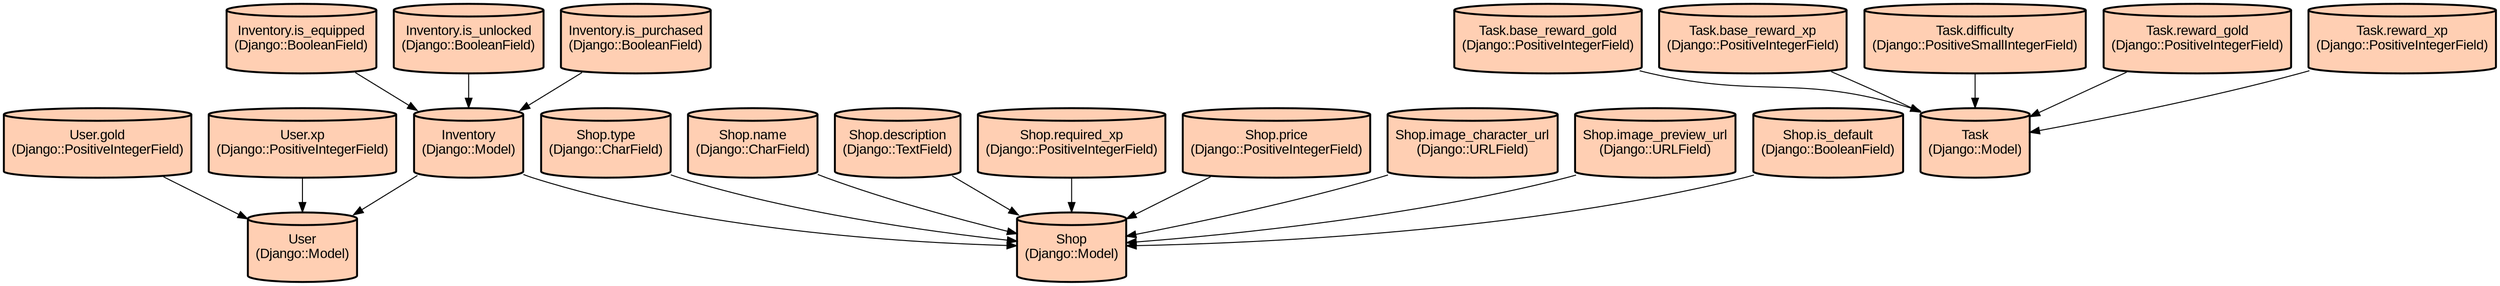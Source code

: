 digraph INFRA {
  node [ color = "black", fillcolor = "#E6E6E6", height =1, style = "filled,bold,rounded", fontname = "Arial" ];
  "User" [ label = "User
(Django::Model)", shape =cylinder, fillcolor = "#FFCFB3" ];
  "User.gold" [ label = "User.gold
(Django::PositiveIntegerField)", shape =cylinder, fillcolor = "#FFCFB3" ];
  "User.xp" [ label = "User.xp
(Django::PositiveIntegerField)", shape =cylinder, fillcolor = "#FFCFB3" ];
  "Inventory" [ label = "Inventory
(Django::Model)", shape =cylinder, fillcolor = "#FFCFB3" ];
  "Inventory.is_equipped" [ label = "Inventory.is_equipped
(Django::BooleanField)", shape =cylinder, fillcolor = "#FFCFB3" ];
  "Inventory.is_unlocked" [ label = "Inventory.is_unlocked
(Django::BooleanField)", shape =cylinder, fillcolor = "#FFCFB3" ];
  "Inventory.is_purchased" [ label = "Inventory.is_purchased
(Django::BooleanField)", shape =cylinder, fillcolor = "#FFCFB3" ];
  "Shop" [ label = "Shop
(Django::Model)", shape =cylinder, fillcolor = "#FFCFB3" ];
  "Shop.type" [ label = "Shop.type
(Django::CharField)", shape =cylinder, fillcolor = "#FFCFB3" ];
  "Shop.name" [ label = "Shop.name
(Django::CharField)", shape =cylinder, fillcolor = "#FFCFB3" ];
  "Shop.description" [ label = "Shop.description
(Django::TextField)", shape =cylinder, fillcolor = "#FFCFB3" ];
  "Shop.required_xp" [ label = "Shop.required_xp
(Django::PositiveIntegerField)", shape =cylinder, fillcolor = "#FFCFB3" ];
  "Shop.price" [ label = "Shop.price
(Django::PositiveIntegerField)", shape =cylinder, fillcolor = "#FFCFB3" ];
  "Shop.image_character_url" [ label = "Shop.image_character_url
(Django::URLField)", shape =cylinder, fillcolor = "#FFCFB3" ];
  "Shop.image_preview_url" [ label = "Shop.image_preview_url
(Django::URLField)", shape =cylinder, fillcolor = "#FFCFB3" ];
  "Shop.is_default" [ label = "Shop.is_default
(Django::BooleanField)", shape =cylinder, fillcolor = "#FFCFB3" ];
  "Task" [ label = "Task
(Django::Model)", shape =cylinder, fillcolor = "#FFCFB3" ];
  "Task.base_reward_gold" [ label = "Task.base_reward_gold
(Django::PositiveIntegerField)", shape =cylinder, fillcolor = "#FFCFB3" ];
  "Task.base_reward_xp" [ label = "Task.base_reward_xp
(Django::PositiveIntegerField)", shape =cylinder, fillcolor = "#FFCFB3" ];
  "Task.difficulty" [ label = "Task.difficulty
(Django::PositiveSmallIntegerField)", shape =cylinder, fillcolor = "#FFCFB3" ];
  "Task.reward_gold" [ label = "Task.reward_gold
(Django::PositiveIntegerField)", shape =cylinder, fillcolor = "#FFCFB3" ];
  "Task.reward_xp" [ label = "Task.reward_xp
(Django::PositiveIntegerField)", shape =cylinder, fillcolor = "#FFCFB3" ];
  "User.gold" -> "User";
  "User.xp" -> "User";
  "Inventory" -> "User";
  "Inventory" -> "Shop";
  "Inventory.is_equipped" -> "Inventory";
  "Inventory.is_unlocked" -> "Inventory";
  "Inventory.is_purchased" -> "Inventory";
  "Shop.type" -> "Shop";
  "Shop.name" -> "Shop";
  "Shop.description" -> "Shop";
  "Shop.required_xp" -> "Shop";
  "Shop.price" -> "Shop";
  "Shop.image_character_url" -> "Shop";
  "Shop.image_preview_url" -> "Shop";
  "Shop.is_default" -> "Shop";
  "Task.base_reward_gold" -> "Task";
  "Task.base_reward_xp" -> "Task";
  "Task.difficulty" -> "Task";
  "Task.reward_gold" -> "Task";
  "Task.reward_xp" -> "Task";
}
